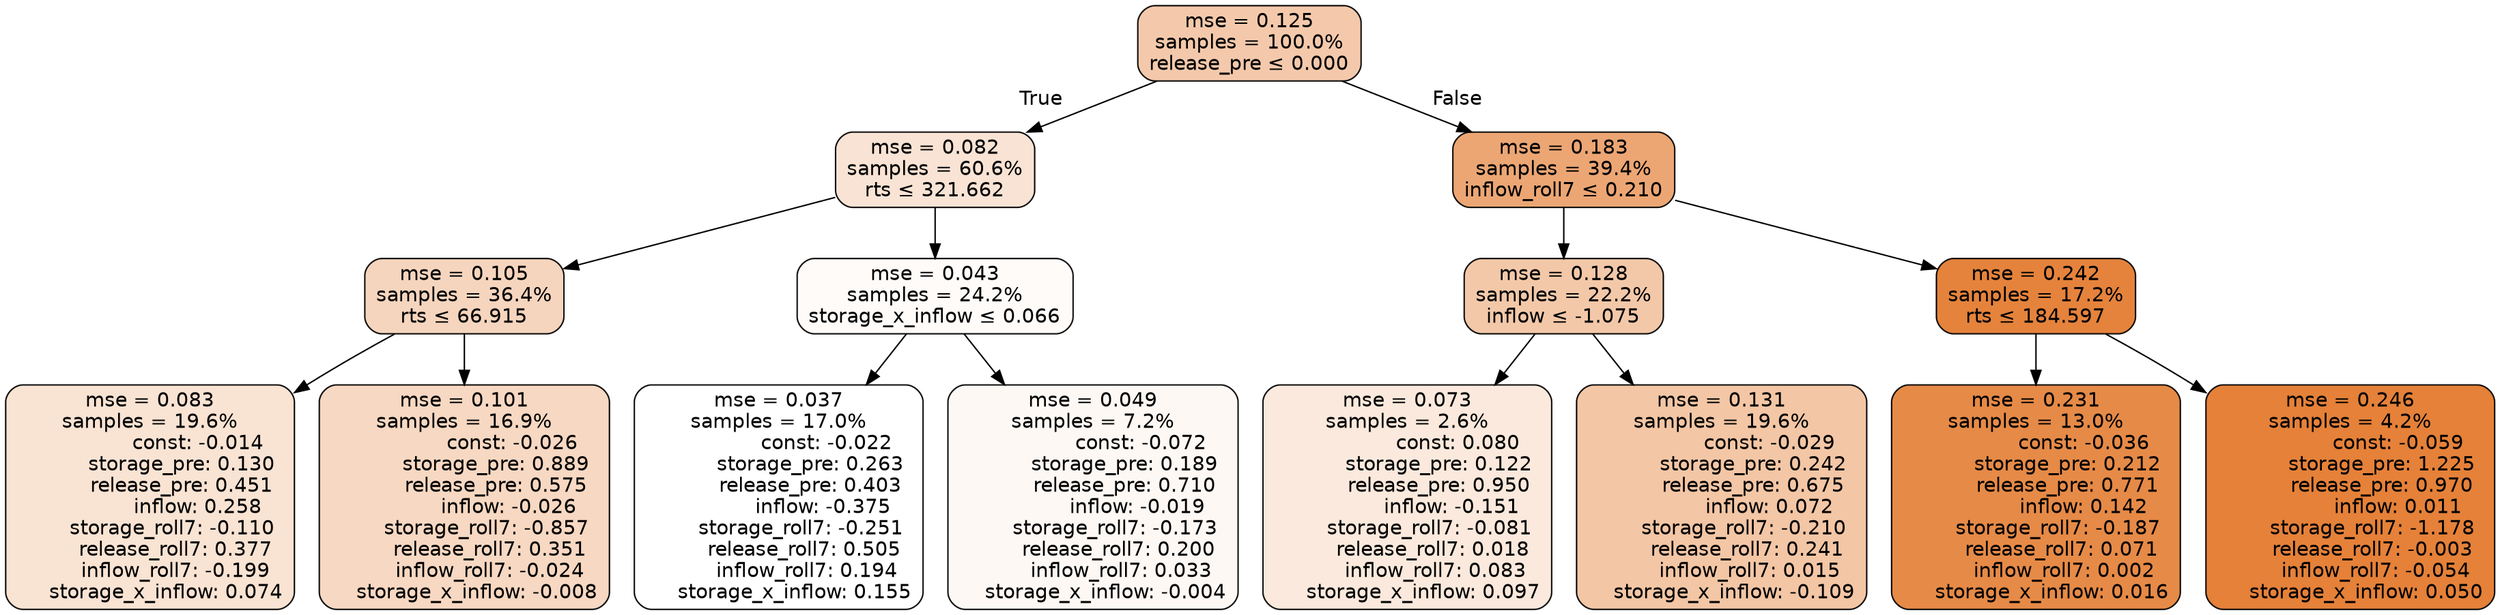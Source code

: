 digraph tree {
bgcolor="transparent"
node [shape=rectangle, style="filled, rounded", color="black", fontname=helvetica] ;
edge [fontname=helvetica] ;
	"0" [label="mse = 0.125
samples = 100.0%
release_pre &le; 0.000", fillcolor="#f4c9ab"]
	"1" [label="mse = 0.082
samples = 60.6%
rts &le; 321.662", fillcolor="#f9e3d4"]
	"2" [label="mse = 0.105
samples = 36.4%
rts &le; 66.915", fillcolor="#f6d5be"]
	"3" [label="mse = 0.083
samples = 19.6%
               const: -0.014
          storage_pre: 0.130
          release_pre: 0.451
               inflow: 0.258
       storage_roll7: -0.110
        release_roll7: 0.377
        inflow_roll7: -0.199
     storage_x_inflow: 0.074", fillcolor="#f9e3d3"]
	"4" [label="mse = 0.101
samples = 16.9%
               const: -0.026
          storage_pre: 0.889
          release_pre: 0.575
              inflow: -0.026
       storage_roll7: -0.857
        release_roll7: 0.351
        inflow_roll7: -0.024
    storage_x_inflow: -0.008", fillcolor="#f7d8c2"]
	"5" [label="mse = 0.043
samples = 24.2%
storage_x_inflow &le; 0.066", fillcolor="#fefbf9"]
	"6" [label="mse = 0.037
samples = 17.0%
               const: -0.022
          storage_pre: 0.263
          release_pre: 0.403
              inflow: -0.375
       storage_roll7: -0.251
        release_roll7: 0.505
         inflow_roll7: 0.194
     storage_x_inflow: 0.155", fillcolor="#ffffff"]
	"7" [label="mse = 0.049
samples = 7.2%
               const: -0.072
          storage_pre: 0.189
          release_pre: 0.710
              inflow: -0.019
       storage_roll7: -0.173
        release_roll7: 0.200
         inflow_roll7: 0.033
    storage_x_inflow: -0.004", fillcolor="#fdf8f4"]
	"8" [label="mse = 0.183
samples = 39.4%
inflow_roll7 &le; 0.210", fillcolor="#eca674"]
	"9" [label="mse = 0.128
samples = 22.2%
inflow &le; -1.075", fillcolor="#f3c8a9"]
	"10" [label="mse = 0.073
samples = 2.6%
                const: 0.080
          storage_pre: 0.122
          release_pre: 0.950
              inflow: -0.151
       storage_roll7: -0.081
        release_roll7: 0.018
         inflow_roll7: 0.083
     storage_x_inflow: 0.097", fillcolor="#fae9dc"]
	"11" [label="mse = 0.131
samples = 19.6%
               const: -0.029
          storage_pre: 0.242
          release_pre: 0.675
               inflow: 0.072
       storage_roll7: -0.210
        release_roll7: 0.241
         inflow_roll7: 0.015
    storage_x_inflow: -0.109", fillcolor="#f3c6a5"]
	"12" [label="mse = 0.242
samples = 17.2%
rts &le; 184.597", fillcolor="#e5833c"]
	"13" [label="mse = 0.231
samples = 13.0%
               const: -0.036
          storage_pre: 0.212
          release_pre: 0.771
               inflow: 0.142
       storage_roll7: -0.187
        release_roll7: 0.071
         inflow_roll7: 0.002
     storage_x_inflow: 0.016", fillcolor="#e68a47"]
	"14" [label="mse = 0.246
samples = 4.2%
               const: -0.059
          storage_pre: 1.225
          release_pre: 0.970
               inflow: 0.011
       storage_roll7: -1.178
       release_roll7: -0.003
        inflow_roll7: -0.054
     storage_x_inflow: 0.050", fillcolor="#e58139"]

	"0" -> "1" [labeldistance=2.5, labelangle=45, headlabel="True"]
	"1" -> "2"
	"2" -> "3"
	"2" -> "4"
	"1" -> "5"
	"5" -> "6"
	"5" -> "7"
	"0" -> "8" [labeldistance=2.5, labelangle=-45, headlabel="False"]
	"8" -> "9"
	"9" -> "10"
	"9" -> "11"
	"8" -> "12"
	"12" -> "13"
	"12" -> "14"
}